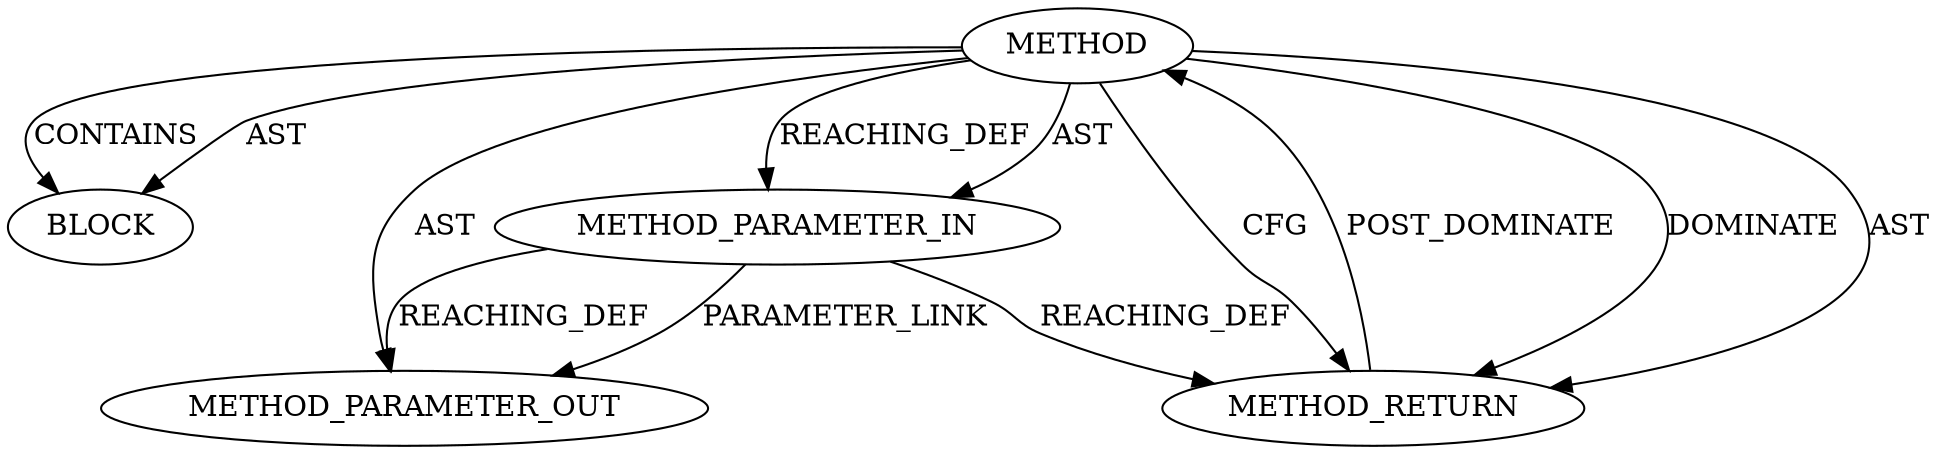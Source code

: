 digraph {
  19992 [label=BLOCK ORDER=1 ARGUMENT_INDEX=1 CODE="<empty>" TYPE_FULL_NAME="ANY"]
  19991 [label=METHOD_PARAMETER_IN ORDER=1 CODE="p1" IS_VARIADIC=false TYPE_FULL_NAME="ANY" EVALUATION_STRATEGY="BY_VALUE" INDEX=1 NAME="p1"]
  22006 [label=METHOD_PARAMETER_OUT ORDER=1 CODE="p1" IS_VARIADIC=false TYPE_FULL_NAME="ANY" EVALUATION_STRATEGY="BY_VALUE" INDEX=1 NAME="p1"]
  19993 [label=METHOD_RETURN ORDER=2 CODE="RET" TYPE_FULL_NAME="ANY" EVALUATION_STRATEGY="BY_VALUE"]
  19990 [label=METHOD AST_PARENT_TYPE="NAMESPACE_BLOCK" AST_PARENT_FULL_NAME="<global>" ORDER=0 CODE="<empty>" FULL_NAME="spin_lock_init" IS_EXTERNAL=true FILENAME="<empty>" SIGNATURE="" NAME="spin_lock_init"]
  19990 -> 19993 [label=DOMINATE ]
  19993 -> 19990 [label=POST_DOMINATE ]
  19990 -> 22006 [label=AST ]
  19990 -> 19992 [label=CONTAINS ]
  19990 -> 19993 [label=AST ]
  19990 -> 19991 [label=REACHING_DEF VARIABLE=""]
  19991 -> 19993 [label=REACHING_DEF VARIABLE="p1"]
  19991 -> 22006 [label=PARAMETER_LINK ]
  19991 -> 22006 [label=REACHING_DEF VARIABLE="p1"]
  19990 -> 19992 [label=AST ]
  19990 -> 19993 [label=CFG ]
  19990 -> 19991 [label=AST ]
}
